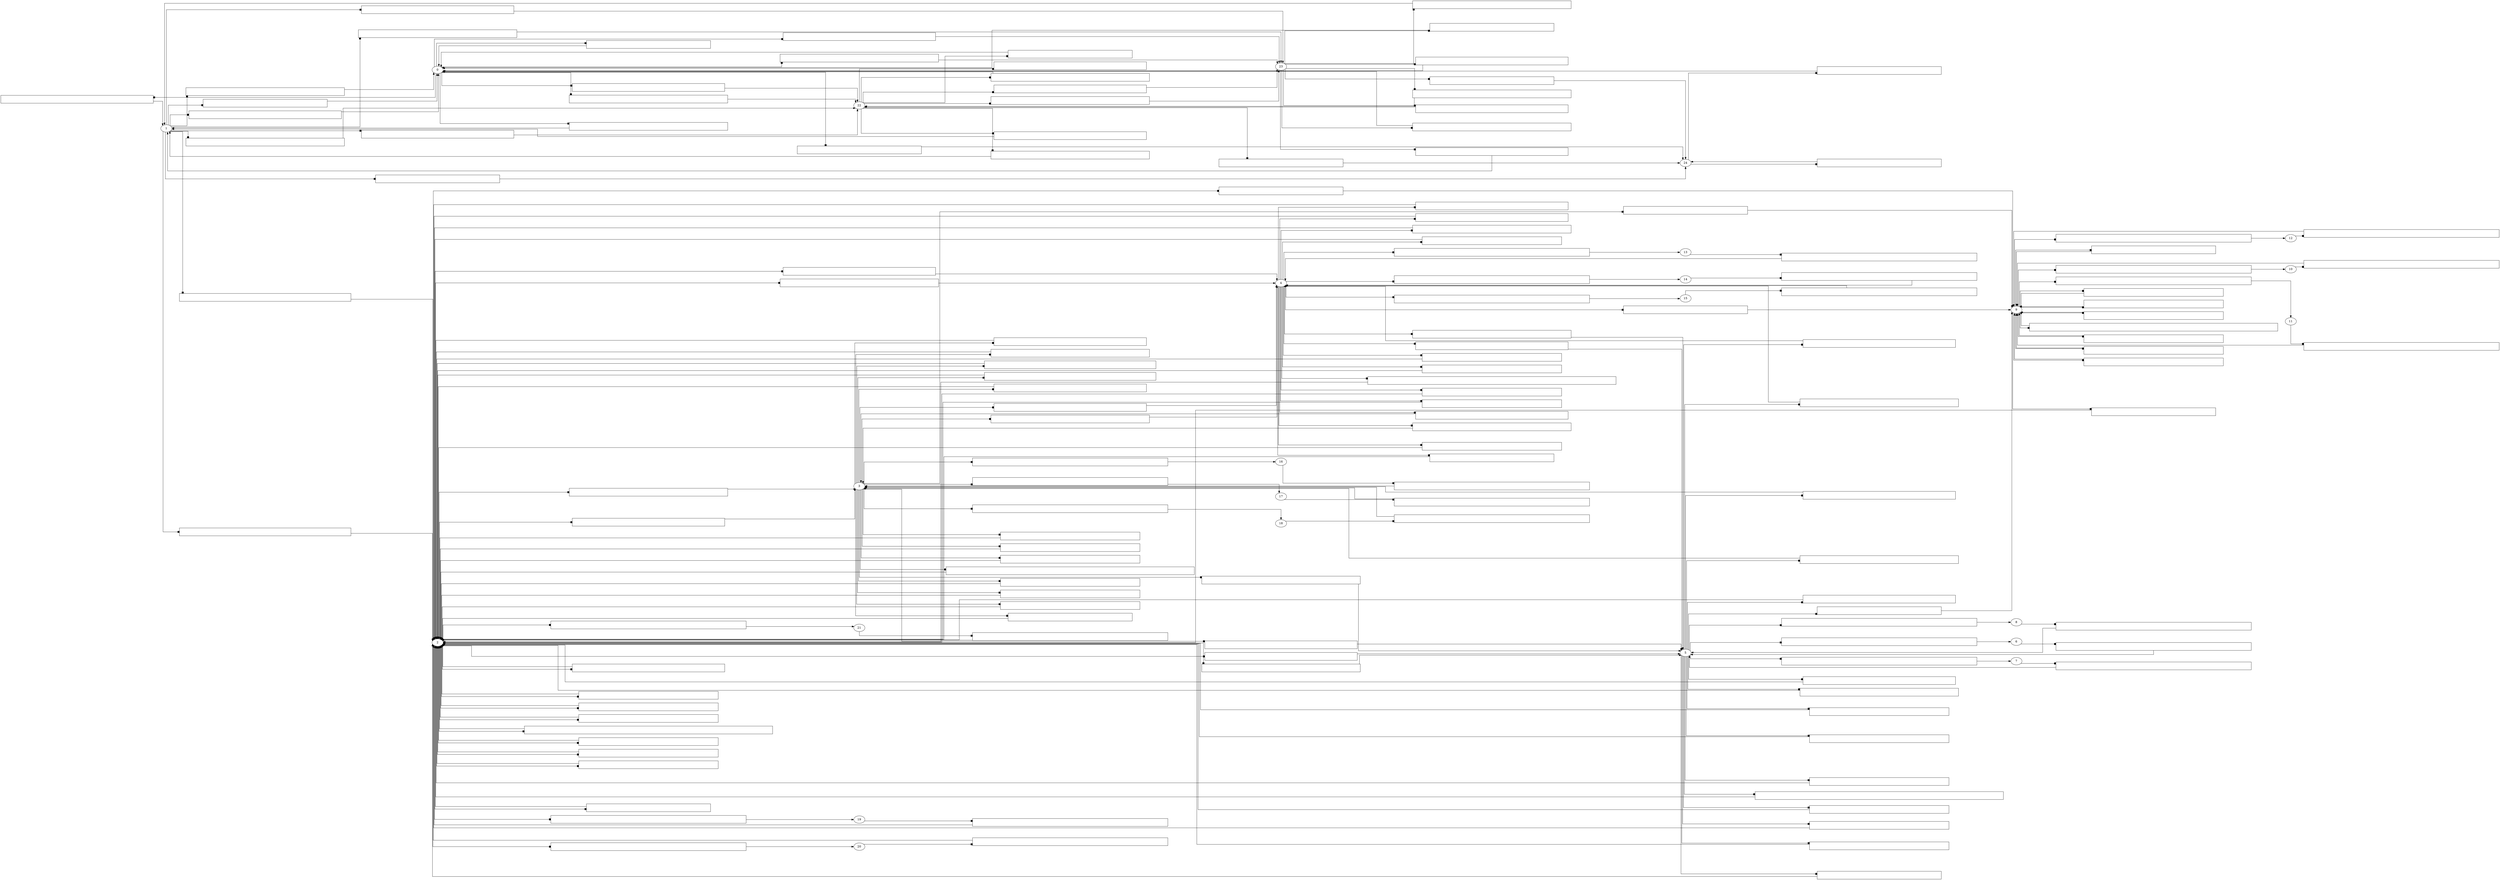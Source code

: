 digraph G {

	rankdir="LR";
	splines=ortho;

	E0 [label="'click' on '#root div._2qavttz8u […] d.selection.dropdown'\n(/html[1]/body[1]/div[1]/div[1]/div[1]/div[1]/div[1]/div[1]/div[1]/div[1]/div[1]/div[1]/div[1]/div[1]/div[1])", shape="box", style="filled", fillcolor="#FFFFFF", fontcolor="#FFFFFF"];
	0 -> E0 [arrowhead="box"];
	E0 -> 1;

	E1 [label="'click' on '#root div._2qavttz8u […] t.ui i.dropdown.icon'\n(/html[1]/body[1]/div[1]/div[1]/div[1]/div[1]/div[1]/div[1]/div[1]/div[1]/div[1]/div[1]/div[1]/div[1]/div[1]/i[1])", shape="box", style="filled", fillcolor="#FFFFFF", fontcolor="#FFFFFF"];
	0 -> E1 [arrowhead="box"];
	E1 -> 1;

	E2 [label="'click' on '#root div._2qavttz8u […] d.selection.dropdown'\n(/html[1]/body[1]/div[1]/div[1]/div[1]/div[1]/div[1]/div[1]/div[1]/div[1]/div[1]/div[2]/div[1]/div[1]/div[1])", shape="box", style="filled", fillcolor="#FFFFFF", fontcolor="#FFFFFF"];
	0 -> E2 [arrowhead="box"];
	E2 -> 22;

	E3 [label="'click' on '#root div._2qavttz8u […] t.ui i.dropdown.icon'\n(/html[1]/body[1]/div[1]/div[1]/div[1]/div[1]/div[1]/div[1]/div[1]/div[1]/div[1]/div[2]/div[1]/div[1]/div[1]/i[1])", shape="box", style="filled", fillcolor="#FFFFFF", fontcolor="#FFFFFF"];
	0 -> E3 [arrowhead="box"];
	E3 -> 22;

	E4 [label="'click' on '#root div._2qavttz8u […] d.selection.dropdown'\n(/html[1]/body[1]/div[1]/div[1]/div[1]/div[1]/div[1]/div[1]/div[1]/div[1]/div[1]/div[3]/div[1]/div[1]/div[1])", shape="box", style="filled", fillcolor="#FFFFFF", fontcolor="#FFFFFF"];
	0 -> E4 [arrowhead="box"];
	E4 -> 23;

	E5 [label="'click' on '#root div._2qavttz8u […] t.ui i.dropdown.icon'\n(/html[1]/body[1]/div[1]/div[1]/div[1]/div[1]/div[1]/div[1]/div[1]/div[1]/div[1]/div[3]/div[1]/div[1]/div[1]/i[1])", shape="box", style="filled", fillcolor="#FFFFFF", fontcolor="#FFFFFF"];
	0 -> E5 [arrowhead="box"];
	E5 -> 23;

	E6 [label="'click' on '#root div._2qavttz8u […] tted.toggle.checkbox'\n(/html[1]/body[1]/div[1]/div[1]/div[1]/div[1]/div[1]/div[3]/div[1]/div[1]/div[1]/div[1])", shape="box", style="filled", fillcolor="#FFFFFF", fontcolor="#FFFFFF"];
	0 -> E6 [arrowhead="box"];
	E6 -> 24;

	E7 [label="'click' on '#root div._2qavttz8u […] tted.toggle.checkbox'\n(/html[1]/body[1]/div[1]/div[1]/div[1]/div[1]/div[1]/div[3]/div[1]/div[3]/div[1]/div[1])", shape="box", style="filled", fillcolor="#FFFFFF", fontcolor="#FFFFFF"];
	0 -> E7 [arrowhead="box"];
	E7 -> 0;

	E8 [label="'click' on '#root div._2qavttz8u […] d.selection.dropdown'\n(/html[1]/body[1]/div[1]/div[1]/div[1]/div[1]/div[1]/div[1]/div[1]/div[1]/div[1]/div[1]/div[1]/div[1]/div[1])", shape="box", style="filled", fillcolor="#FFFFFF", fontcolor="#FFFFFF"];
	1 -> E8 [arrowhead="box"];
	E8 -> 0;

	E9 [label="'click' on '#root div._2qavttz8u […] e.ui i.dropdown.icon'\n(/html[1]/body[1]/div[1]/div[1]/div[1]/div[1]/div[1]/div[1]/div[1]/div[1]/div[1]/div[1]/div[1]/div[1]/div[1]/i[1])", shape="box", style="filled", fillcolor="#FFFFFF", fontcolor="#FFFFFF"];
	1 -> E9 [arrowhead="box"];
	E9 -> 0;

	E10 [label="'click' on '#cl3lujggq003i3460e98mg94z'\n(/html[1]/body[1]/div[1]/div[1]/div[1]/div[1]/div[1]/div[1]/div[1]/div[1]/div[1]/div[1]/div[1]/div[1]/div[1]/div[2]/div[2])", shape="box", style="filled", fillcolor="#FFFFFF", fontcolor="#FFFFFF"];
	1 -> E10 [arrowhead="box"];
	E10 -> 2;

	E11 [label="'click' on '#cl3lujghh007934603u6tiybj'\n(/html[1]/body[1]/div[1]/div[1]/div[1]/div[1]/div[1]/div[1]/div[1]/div[1]/div[1]/div[1]/div[1]/div[1]/div[1]/div[2]/div[3])", shape="box", style="filled", fillcolor="#FFFFFF", fontcolor="#FFFFFF"];
	1 -> E11 [arrowhead="box"];
	E11 -> 2;

	E12 [label="'click' on '#root div._2qavttz8u […] d.selection.dropdown'\n(/html[1]/body[1]/div[1]/div[1]/div[1]/div[1]/div[1]/div[1]/div[1]/div[1]/div[1]/div[2]/div[1]/div[1]/div[1])", shape="box", style="filled", fillcolor="#FFFFFF", fontcolor="#FFFFFF"];
	1 -> E12 [arrowhead="box"];
	E12 -> 22;

	E13 [label="'click' on '#root div._2qavttz8u […] t.ui i.dropdown.icon'\n(/html[1]/body[1]/div[1]/div[1]/div[1]/div[1]/div[1]/div[1]/div[1]/div[1]/div[1]/div[2]/div[1]/div[1]/div[1]/i[1])", shape="box", style="filled", fillcolor="#FFFFFF", fontcolor="#FFFFFF"];
	1 -> E13 [arrowhead="box"];
	E13 -> 22;

	E14 [label="'click' on '#root div._2qavttz8u […] d.selection.dropdown'\n(/html[1]/body[1]/div[1]/div[1]/div[1]/div[1]/div[1]/div[1]/div[1]/div[1]/div[1]/div[3]/div[1]/div[1]/div[1])", shape="box", style="filled", fillcolor="#FFFFFF", fontcolor="#FFFFFF"];
	1 -> E14 [arrowhead="box"];
	E14 -> 23;

	E15 [label="'click' on '#root div._2qavttz8u […] t.ui i.dropdown.icon'\n(/html[1]/body[1]/div[1]/div[1]/div[1]/div[1]/div[1]/div[1]/div[1]/div[1]/div[1]/div[3]/div[1]/div[1]/div[1]/i[1])", shape="box", style="filled", fillcolor="#FFFFFF", fontcolor="#FFFFFF"];
	1 -> E15 [arrowhead="box"];
	E15 -> 23;

	E16 [label="'click' on '#root div._2qavttz8u […] tted.toggle.checkbox'\n(/html[1]/body[1]/div[1]/div[1]/div[1]/div[1]/div[1]/div[3]/div[1]/div[1]/div[1]/div[1])", shape="box", style="filled", fillcolor="#FFFFFF", fontcolor="#FFFFFF"];
	1 -> E16 [arrowhead="box"];
	E16 -> 24;

	E17 [label="'click' on '#root div._2qavttz8u […] tted.toggle.checkbox'\n(/html[1]/body[1]/div[1]/div[1]/div[1]/div[1]/div[1]/div[3]/div[1]/div[3]/div[1]/div[1])", shape="box", style="filled", fillcolor="#FFFFFF", fontcolor="#FFFFFF"];
	1 -> E17 [arrowhead="box"];
	E17 -> 0;

	E18 [label="'click' on '#root div._2qavttz8u […] d.selection.dropdown'\n(/html[1]/body[1]/div[1]/div[1]/div[1]/div[1]/div[1]/div[1]/div[1]/div[1]/div[1]/div[1]/div[1]/div[1]/div[1])", shape="box", style="filled", fillcolor="#FFFFFF", fontcolor="#FFFFFF"];
	2 -> E18 [arrowhead="box"];
	E18 -> 3;

	E19 [label="'click' on '#root div._2qavttz8u […] t.ui i.dropdown.icon'\n(/html[1]/body[1]/div[1]/div[1]/div[1]/div[1]/div[1]/div[1]/div[1]/div[1]/div[1]/div[1]/div[1]/div[1]/div[1]/i[1])", shape="box", style="filled", fillcolor="#FFFFFF", fontcolor="#FFFFFF"];
	2 -> E19 [arrowhead="box"];
	E19 -> 3;

	E20 [label="'click' on '#root div._2qavttz8u […] left.attached.button'\n(/html[1]/body[1]/div[1]/div[1]/div[1]/div[1]/div[1]/div[1]/div[1]/div[1]/div[1]/div[1]/div[1]/div[2]/div[1])", shape="box", style="filled", fillcolor="#FFFFFF", fontcolor="#FFFFFF"];
	2 -> E20 [arrowhead="box"];
	E20 -> 2;

	E21 [label="'click' on '#root div._2qavttz8u […] d.selection.dropdown'\n(/html[1]/body[1]/div[1]/div[1]/div[1]/div[1]/div[1]/div[1]/div[1]/div[1]/div[1]/div[2]/div[1]/div[1]/div[1])", shape="box", style="filled", fillcolor="#FFFFFF", fontcolor="#FFFFFF"];
	2 -> E21 [arrowhead="box"];
	E21 -> 4;

	E22 [label="'click' on '#root div._2qavttz8u […] t.ui i.dropdown.icon'\n(/html[1]/body[1]/div[1]/div[1]/div[1]/div[1]/div[1]/div[1]/div[1]/div[1]/div[1]/div[2]/div[1]/div[1]/div[1]/i[1])", shape="box", style="filled", fillcolor="#FFFFFF", fontcolor="#FFFFFF"];
	2 -> E22 [arrowhead="box"];
	E22 -> 4;

	E23 [label="'click' on '#root div._2qavttz8u […] d.selection.dropdown'\n(/html[1]/body[1]/div[1]/div[1]/div[1]/div[1]/div[1]/div[1]/div[1]/div[1]/div[1]/div[3]/div[1]/div[1]/div[1])", shape="box", style="filled", fillcolor="#FFFFFF", fontcolor="#FFFFFF"];
	2 -> E23 [arrowhead="box"];
	E23 -> 5;

	E24 [label="'click' on '#root div._2qavttz8u […] t.ui i.dropdown.icon'\n(/html[1]/body[1]/div[1]/div[1]/div[1]/div[1]/div[1]/div[1]/div[1]/div[1]/div[1]/div[3]/div[1]/div[1]/div[1]/i[1])", shape="box", style="filled", fillcolor="#FFFFFF", fontcolor="#FFFFFF"];
	2 -> E24 [arrowhead="box"];
	E24 -> 5;

	E25 [label="'click' on '#root div._2qavttz8u […] avigator-module-Icon'\n(/html[1]/body[1]/div[1]/div[1]/div[1]/div[1]/div[1]/div[2]/div[1]/div[1]/div[1]/div[1]/div[1]/i[1])", shape="box", style="filled", fillcolor="#FFFFFF", fontcolor="#FFFFFF"];
	2 -> E25 [arrowhead="box"];
	E25 -> 2;

	E26 [label="'click' on '#root div._2qavttz8u […] avigator-module-Icon'\n(/html[1]/body[1]/div[1]/div[1]/div[1]/div[1]/div[1]/div[2]/div[1]/div[1]/div[1]/div[1]/div[2]/i[1])", shape="box", style="filled", fillcolor="#FFFFFF", fontcolor="#FFFFFF"];
	2 -> E26 [arrowhead="box"];
	E26 -> 2;

	E27 [label="'click' on '#root div._2qavttz8u […] avigator-module-Icon'\n(/html[1]/body[1]/div[1]/div[1]/div[1]/div[1]/div[1]/div[2]/div[1]/div[1]/div[1]/div[2]/div[1]/i[1])", shape="box", style="filled", fillcolor="#FFFFFF", fontcolor="#FFFFFF"];
	2 -> E27 [arrowhead="box"];
	E27 -> 2;

	E28 [label="'mousedown' on '#brush-panel svg g'\n(/html[1]/body[1]/div[1]/div[1]/div[1]/div[1]/div[1]/div[2]/div[1]/div[1]/div[1]/div[2]/div[2]/div[1]/*[name()='svg'][1]/*[name()='g'][2]/*[name()='svg'][1]/*[name()='g'][1])", shape="box", style="filled", fillcolor="#FFFFFF", fontcolor="#FFFFFF"];
	2 -> E28 [arrowhead="box"];
	E28 -> 2;

	E29 [label="'click' on '#root div._2qavttz8u […] avigator-module-Icon'\n(/html[1]/body[1]/div[1]/div[1]/div[1]/div[1]/div[1]/div[2]/div[1]/div[1]/div[1]/div[2]/div[3]/i[1])", shape="box", style="filled", fillcolor="#FFFFFF", fontcolor="#FFFFFF"];
	2 -> E29 [arrowhead="box"];
	E29 -> 2;

	E30 [label="'click' on '#root div._2qavttz8u […] avigator-module-Icon'\n(/html[1]/body[1]/div[1]/div[1]/div[1]/div[1]/div[1]/div[2]/div[1]/div[1]/div[1]/div[3]/div[1]/i[1])", shape="box", style="filled", fillcolor="#FFFFFF", fontcolor="#FFFFFF"];
	2 -> E30 [arrowhead="box"];
	E30 -> 2;

	E31 [label="'click' on '#root div._2qavttz8u […] avigator-module-Icon'\n(/html[1]/body[1]/div[1]/div[1]/div[1]/div[1]/div[1]/div[2]/div[1]/div[1]/div[1]/div[3]/div[2]/i[1])", shape="box", style="filled", fillcolor="#FFFFFF", fontcolor="#FFFFFF"];
	2 -> E31 [arrowhead="box"];
	E31 -> 2;

	E32 [label="'mouseenter' on '#hierarchy svg.funcs-svg g'\n(/html[1]/body[1]/div[1]/div[1]/div[1]/div[1]/div[1]/div[2]/div[1]/div[2]/div[1]/*[name()='svg'][1]/*[name()='svg'][1]/*[name()='g'][1])", shape="box", style="filled", fillcolor="#FFFFFF", fontcolor="#FFFFFF"];
	2 -> E32 [arrowhead="box"];
	E32 -> 19;

	E33 [label="'mouseenter' on '#hierarchy svg.categories-svg g'\n(/html[1]/body[1]/div[1]/div[1]/div[1]/div[1]/div[1]/div[2]/div[1]/div[2]/div[1]/*[name()='svg'][1]/*[name()='svg'][2]/*[name()='g'][1])", shape="box", style="filled", fillcolor="#FFFFFF", fontcolor="#FFFFFF"];
	2 -> E33 [arrowhead="box"];
	E33 -> 20;

	E34 [label="'mouseenter' on '#hierarchy svg.subcats-svg g'\n(/html[1]/body[1]/div[1]/div[1]/div[1]/div[1]/div[1]/div[2]/div[1]/div[2]/div[1]/*[name()='svg'][1]/*[name()='svg'][3]/*[name()='g'][1])", shape="box", style="filled", fillcolor="#FFFFFF", fontcolor="#FFFFFF"];
	2 -> E34 [arrowhead="box"];
	E34 -> 21;

	E35 [label="'click' on '#root div._2qavttz8u […] tted.toggle.checkbox'\n(/html[1]/body[1]/div[1]/div[1]/div[1]/div[1]/div[1]/div[3]/div[1]/div[1]/div[1]/div[1])", shape="box", style="filled", fillcolor="#FFFFFF", fontcolor="#FFFFFF"];
	2 -> E35 [arrowhead="box"];
	E35 -> 9;

	E36 [label="'click' on '#root div._2qavttz8u […] tted.toggle.checkbox'\n(/html[1]/body[1]/div[1]/div[1]/div[1]/div[1]/div[1]/div[3]/div[1]/div[3]/div[1]/div[1])", shape="box", style="filled", fillcolor="#FFFFFF", fontcolor="#FFFFFF"];
	2 -> E36 [arrowhead="box"];
	E36 -> 2;

	E37 [label="'click' on '#root div._2qavttz8u […] d.selection.dropdown'\n(/html[1]/body[1]/div[1]/div[1]/div[1]/div[1]/div[1]/div[1]/div[1]/div[1]/div[1]/div[1]/div[1]/div[1]/div[1])", shape="box", style="filled", fillcolor="#FFFFFF", fontcolor="#FFFFFF"];
	3 -> E37 [arrowhead="box"];
	E37 -> 2;

	E38 [label="'click' on '#root div._2qavttz8u […] e.ui i.dropdown.icon'\n(/html[1]/body[1]/div[1]/div[1]/div[1]/div[1]/div[1]/div[1]/div[1]/div[1]/div[1]/div[1]/div[1]/div[1]/div[1]/i[1])", shape="box", style="filled", fillcolor="#FFFFFF", fontcolor="#FFFFFF"];
	3 -> E38 [arrowhead="box"];
	E38 -> 2;

	E39 [label="'click' on '#cl3luk2y6003i3460ht8a89yy'\n(/html[1]/body[1]/div[1]/div[1]/div[1]/div[1]/div[1]/div[1]/div[1]/div[1]/div[1]/div[1]/div[1]/div[1]/div[1]/div[2]/div[2])", shape="box", style="filled", fillcolor="#FFFFFF", fontcolor="#FFFFFF"];
	3 -> E39 [arrowhead="box"];
	E39 -> 2;

	E40 [label="'click' on '#cl3luk2yx00793460q4wl4qqc'\n(/html[1]/body[1]/div[1]/div[1]/div[1]/div[1]/div[1]/div[1]/div[1]/div[1]/div[1]/div[1]/div[1]/div[1]/div[1]/div[2]/div[3])", shape="box", style="filled", fillcolor="#FFFFFF", fontcolor="#FFFFFF"];
	3 -> E40 [arrowhead="box"];
	E40 -> 2;

	E41 [label="'click' on '#root div._2qavttz8u […] left.attached.button'\n(/html[1]/body[1]/div[1]/div[1]/div[1]/div[1]/div[1]/div[1]/div[1]/div[1]/div[1]/div[1]/div[1]/div[2]/div[1])", shape="box", style="filled", fillcolor="#FFFFFF", fontcolor="#FFFFFF"];
	3 -> E41 [arrowhead="box"];
	E41 -> 2;

	E42 [label="'click' on '#root div._2qavttz8u […] d.selection.dropdown'\n(/html[1]/body[1]/div[1]/div[1]/div[1]/div[1]/div[1]/div[1]/div[1]/div[1]/div[1]/div[2]/div[1]/div[1]/div[1])", shape="box", style="filled", fillcolor="#FFFFFF", fontcolor="#FFFFFF"];
	3 -> E42 [arrowhead="box"];
	E42 -> 4;

	E43 [label="'click' on '#root div._2qavttz8u […] t.ui i.dropdown.icon'\n(/html[1]/body[1]/div[1]/div[1]/div[1]/div[1]/div[1]/div[1]/div[1]/div[1]/div[1]/div[2]/div[1]/div[1]/div[1]/i[1])", shape="box", style="filled", fillcolor="#FFFFFF", fontcolor="#FFFFFF"];
	3 -> E43 [arrowhead="box"];
	E43 -> 4;

	E44 [label="'click' on '#root div._2qavttz8u […] d.selection.dropdown'\n(/html[1]/body[1]/div[1]/div[1]/div[1]/div[1]/div[1]/div[1]/div[1]/div[1]/div[1]/div[3]/div[1]/div[1]/div[1])", shape="box", style="filled", fillcolor="#FFFFFF", fontcolor="#FFFFFF"];
	3 -> E44 [arrowhead="box"];
	E44 -> 5;

	E45 [label="'click' on '#root div._2qavttz8u […] t.ui i.dropdown.icon'\n(/html[1]/body[1]/div[1]/div[1]/div[1]/div[1]/div[1]/div[1]/div[1]/div[1]/div[1]/div[3]/div[1]/div[1]/div[1]/i[1])", shape="box", style="filled", fillcolor="#FFFFFF", fontcolor="#FFFFFF"];
	3 -> E45 [arrowhead="box"];
	E45 -> 5;

	E46 [label="'click' on '#root div._2qavttz8u […] avigator-module-Icon'\n(/html[1]/body[1]/div[1]/div[1]/div[1]/div[1]/div[1]/div[2]/div[1]/div[1]/div[1]/div[1]/div[1]/i[1])", shape="box", style="filled", fillcolor="#FFFFFF", fontcolor="#FFFFFF"];
	3 -> E46 [arrowhead="box"];
	E46 -> 2;

	E47 [label="'click' on '#root div._2qavttz8u […] avigator-module-Icon'\n(/html[1]/body[1]/div[1]/div[1]/div[1]/div[1]/div[1]/div[2]/div[1]/div[1]/div[1]/div[1]/div[2]/i[1])", shape="box", style="filled", fillcolor="#FFFFFF", fontcolor="#FFFFFF"];
	3 -> E47 [arrowhead="box"];
	E47 -> 2;

	E48 [label="'click' on '#root div._2qavttz8u […] avigator-module-Icon'\n(/html[1]/body[1]/div[1]/div[1]/div[1]/div[1]/div[1]/div[2]/div[1]/div[1]/div[1]/div[2]/div[1]/i[1])", shape="box", style="filled", fillcolor="#FFFFFF", fontcolor="#FFFFFF"];
	3 -> E48 [arrowhead="box"];
	E48 -> 2;

	E49 [label="'mousedown' on '#brush-panel svg g'\n(/html[1]/body[1]/div[1]/div[1]/div[1]/div[1]/div[1]/div[2]/div[1]/div[1]/div[1]/div[2]/div[2]/div[1]/*[name()='svg'][1]/*[name()='g'][2]/*[name()='svg'][1]/*[name()='g'][1])", shape="box", style="filled", fillcolor="#FFFFFF", fontcolor="#FFFFFF"];
	3 -> E49 [arrowhead="box"];
	E49 -> 2;

	E50 [label="'click' on '#root div._2qavttz8u […] avigator-module-Icon'\n(/html[1]/body[1]/div[1]/div[1]/div[1]/div[1]/div[1]/div[2]/div[1]/div[1]/div[1]/div[2]/div[3]/i[1])", shape="box", style="filled", fillcolor="#FFFFFF", fontcolor="#FFFFFF"];
	3 -> E50 [arrowhead="box"];
	E50 -> 2;

	E51 [label="'click' on '#root div._2qavttz8u […] avigator-module-Icon'\n(/html[1]/body[1]/div[1]/div[1]/div[1]/div[1]/div[1]/div[2]/div[1]/div[1]/div[1]/div[3]/div[1]/i[1])", shape="box", style="filled", fillcolor="#FFFFFF", fontcolor="#FFFFFF"];
	3 -> E51 [arrowhead="box"];
	E51 -> 2;

	E52 [label="'click' on '#root div._2qavttz8u […] avigator-module-Icon'\n(/html[1]/body[1]/div[1]/div[1]/div[1]/div[1]/div[1]/div[2]/div[1]/div[1]/div[1]/div[3]/div[2]/i[1])", shape="box", style="filled", fillcolor="#FFFFFF", fontcolor="#FFFFFF"];
	3 -> E52 [arrowhead="box"];
	E52 -> 2;

	E53 [label="'mouseenter' on '#hierarchy svg.funcs-svg g'\n(/html[1]/body[1]/div[1]/div[1]/div[1]/div[1]/div[1]/div[2]/div[1]/div[2]/div[1]/*[name()='svg'][1]/*[name()='svg'][1]/*[name()='g'][1])", shape="box", style="filled", fillcolor="#FFFFFF", fontcolor="#FFFFFF"];
	3 -> E53 [arrowhead="box"];
	E53 -> 16;

	E54 [label="'mouseenter' on '#hierarchy svg.categories-svg g'\n(/html[1]/body[1]/div[1]/div[1]/div[1]/div[1]/div[1]/div[2]/div[1]/div[2]/div[1]/*[name()='svg'][1]/*[name()='svg'][2]/*[name()='g'][1])", shape="box", style="filled", fillcolor="#FFFFFF", fontcolor="#FFFFFF"];
	3 -> E54 [arrowhead="box"];
	E54 -> 17;

	E55 [label="'mouseenter' on '#hierarchy svg.subcats-svg g'\n(/html[1]/body[1]/div[1]/div[1]/div[1]/div[1]/div[1]/div[2]/div[1]/div[2]/div[1]/*[name()='svg'][1]/*[name()='svg'][3]/*[name()='g'][1])", shape="box", style="filled", fillcolor="#FFFFFF", fontcolor="#FFFFFF"];
	3 -> E55 [arrowhead="box"];
	E55 -> 18;

	E56 [label="'click' on '#root div._2qavttz8u […] tted.toggle.checkbox'\n(/html[1]/body[1]/div[1]/div[1]/div[1]/div[1]/div[1]/div[3]/div[1]/div[1]/div[1]/div[1])", shape="box", style="filled", fillcolor="#FFFFFF", fontcolor="#FFFFFF"];
	3 -> E56 [arrowhead="box"];
	E56 -> 9;

	E57 [label="'click' on '#root div._2qavttz8u […] tted.toggle.checkbox'\n(/html[1]/body[1]/div[1]/div[1]/div[1]/div[1]/div[1]/div[3]/div[1]/div[3]/div[1]/div[1])", shape="box", style="filled", fillcolor="#FFFFFF", fontcolor="#FFFFFF"];
	3 -> E57 [arrowhead="box"];
	E57 -> 2;

	E58 [label="'click' on '#root div._2qavttz8u […] d.selection.dropdown'\n(/html[1]/body[1]/div[1]/div[1]/div[1]/div[1]/div[1]/div[1]/div[1]/div[1]/div[1]/div[1]/div[1]/div[1]/div[1])", shape="box", style="filled", fillcolor="#FFFFFF", fontcolor="#FFFFFF"];
	4 -> E58 [arrowhead="box"];
	E58 -> 3;

	E59 [label="'click' on '#root div._2qavttz8u […] t.ui i.dropdown.icon'\n(/html[1]/body[1]/div[1]/div[1]/div[1]/div[1]/div[1]/div[1]/div[1]/div[1]/div[1]/div[1]/div[1]/div[1]/div[1]/i[1])", shape="box", style="filled", fillcolor="#FFFFFF", fontcolor="#FFFFFF"];
	4 -> E59 [arrowhead="box"];
	E59 -> 3;

	E60 [label="'click' on '#root div._2qavttz8u […] left.attached.button'\n(/html[1]/body[1]/div[1]/div[1]/div[1]/div[1]/div[1]/div[1]/div[1]/div[1]/div[1]/div[1]/div[1]/div[2]/div[1])", shape="box", style="filled", fillcolor="#FFFFFF", fontcolor="#FFFFFF"];
	4 -> E60 [arrowhead="box"];
	E60 -> 2;

	E61 [label="'click' on '#root div._2qavttz8u […] d.selection.dropdown'\n(/html[1]/body[1]/div[1]/div[1]/div[1]/div[1]/div[1]/div[1]/div[1]/div[1]/div[1]/div[2]/div[1]/div[1]/div[1])", shape="box", style="filled", fillcolor="#FFFFFF", fontcolor="#FFFFFF"];
	4 -> E61 [arrowhead="box"];
	E61 -> 2;

	E62 [label="'click' on '#root div._2qavttz8u […] e.ui i.dropdown.icon'\n(/html[1]/body[1]/div[1]/div[1]/div[1]/div[1]/div[1]/div[1]/div[1]/div[1]/div[1]/div[2]/div[1]/div[1]/div[1]/i[1])", shape="box", style="filled", fillcolor="#FFFFFF", fontcolor="#FFFFFF"];
	4 -> E62 [arrowhead="box"];
	E62 -> 2;

	E63 [label="'click' on '#root div._2qavttz8u […] d.selection.dropdown'\n(/html[1]/body[1]/div[1]/div[1]/div[1]/div[1]/div[1]/div[1]/div[1]/div[1]/div[1]/div[3]/div[1]/div[1]/div[1])", shape="box", style="filled", fillcolor="#FFFFFF", fontcolor="#FFFFFF"];
	4 -> E63 [arrowhead="box"];
	E63 -> 5;

	E64 [label="'click' on '#root div._2qavttz8u […] t.ui i.dropdown.icon'\n(/html[1]/body[1]/div[1]/div[1]/div[1]/div[1]/div[1]/div[1]/div[1]/div[1]/div[1]/div[3]/div[1]/div[1]/div[1]/i[1])", shape="box", style="filled", fillcolor="#FFFFFF", fontcolor="#FFFFFF"];
	4 -> E64 [arrowhead="box"];
	E64 -> 5;

	E65 [label="'click' on '#root div._2qavttz8u […] avigator-module-Icon'\n(/html[1]/body[1]/div[1]/div[1]/div[1]/div[1]/div[1]/div[2]/div[1]/div[1]/div[1]/div[1]/div[1]/i[1])", shape="box", style="filled", fillcolor="#FFFFFF", fontcolor="#FFFFFF"];
	4 -> E65 [arrowhead="box"];
	E65 -> 2;

	E66 [label="'click' on '#root div._2qavttz8u […] avigator-module-Icon'\n(/html[1]/body[1]/div[1]/div[1]/div[1]/div[1]/div[1]/div[2]/div[1]/div[1]/div[1]/div[1]/div[2]/i[1])", shape="box", style="filled", fillcolor="#FFFFFF", fontcolor="#FFFFFF"];
	4 -> E66 [arrowhead="box"];
	E66 -> 2;

	E67 [label="'click' on '#root div._2qavttz8u […] avigator-module-Icon'\n(/html[1]/body[1]/div[1]/div[1]/div[1]/div[1]/div[1]/div[2]/div[1]/div[1]/div[1]/div[2]/div[1]/i[1])", shape="box", style="filled", fillcolor="#FFFFFF", fontcolor="#FFFFFF"];
	4 -> E67 [arrowhead="box"];
	E67 -> 2;

	E68 [label="'mousedown' on '#brush-panel svg g'\n(/html[1]/body[1]/div[1]/div[1]/div[1]/div[1]/div[1]/div[2]/div[1]/div[1]/div[1]/div[2]/div[2]/div[1]/*[name()='svg'][1]/*[name()='g'][2]/*[name()='svg'][1]/*[name()='g'][1])", shape="box", style="filled", fillcolor="#FFFFFF", fontcolor="#FFFFFF"];
	4 -> E68 [arrowhead="box"];
	E68 -> 2;

	E69 [label="'click' on '#root div._2qavttz8u […] avigator-module-Icon'\n(/html[1]/body[1]/div[1]/div[1]/div[1]/div[1]/div[1]/div[2]/div[1]/div[1]/div[1]/div[2]/div[3]/i[1])", shape="box", style="filled", fillcolor="#FFFFFF", fontcolor="#FFFFFF"];
	4 -> E69 [arrowhead="box"];
	E69 -> 2;

	E70 [label="'click' on '#root div._2qavttz8u […] avigator-module-Icon'\n(/html[1]/body[1]/div[1]/div[1]/div[1]/div[1]/div[1]/div[2]/div[1]/div[1]/div[1]/div[3]/div[1]/i[1])", shape="box", style="filled", fillcolor="#FFFFFF", fontcolor="#FFFFFF"];
	4 -> E70 [arrowhead="box"];
	E70 -> 2;

	E71 [label="'click' on '#root div._2qavttz8u […] avigator-module-Icon'\n(/html[1]/body[1]/div[1]/div[1]/div[1]/div[1]/div[1]/div[2]/div[1]/div[1]/div[1]/div[3]/div[2]/i[1])", shape="box", style="filled", fillcolor="#FFFFFF", fontcolor="#FFFFFF"];
	4 -> E71 [arrowhead="box"];
	E71 -> 2;

	E72 [label="'mouseenter' on '#hierarchy svg.funcs-svg g'\n(/html[1]/body[1]/div[1]/div[1]/div[1]/div[1]/div[1]/div[2]/div[1]/div[2]/div[1]/*[name()='svg'][1]/*[name()='svg'][1]/*[name()='g'][1])", shape="box", style="filled", fillcolor="#FFFFFF", fontcolor="#FFFFFF"];
	4 -> E72 [arrowhead="box"];
	E72 -> 13;

	E73 [label="'mouseenter' on '#hierarchy svg.categories-svg g'\n(/html[1]/body[1]/div[1]/div[1]/div[1]/div[1]/div[1]/div[2]/div[1]/div[2]/div[1]/*[name()='svg'][1]/*[name()='svg'][2]/*[name()='g'][1])", shape="box", style="filled", fillcolor="#FFFFFF", fontcolor="#FFFFFF"];
	4 -> E73 [arrowhead="box"];
	E73 -> 14;

	E74 [label="'mouseenter' on '#hierarchy svg.subcats-svg g'\n(/html[1]/body[1]/div[1]/div[1]/div[1]/div[1]/div[1]/div[2]/div[1]/div[2]/div[1]/*[name()='svg'][1]/*[name()='svg'][3]/*[name()='g'][1])", shape="box", style="filled", fillcolor="#FFFFFF", fontcolor="#FFFFFF"];
	4 -> E74 [arrowhead="box"];
	E74 -> 15;

	E75 [label="'click' on '#root div._2qavttz8u […] tted.toggle.checkbox'\n(/html[1]/body[1]/div[1]/div[1]/div[1]/div[1]/div[1]/div[3]/div[1]/div[1]/div[1]/div[1])", shape="box", style="filled", fillcolor="#FFFFFF", fontcolor="#FFFFFF"];
	4 -> E75 [arrowhead="box"];
	E75 -> 9;

	E76 [label="'click' on '#root div._2qavttz8u […] tted.toggle.checkbox'\n(/html[1]/body[1]/div[1]/div[1]/div[1]/div[1]/div[1]/div[3]/div[1]/div[3]/div[1]/div[1])", shape="box", style="filled", fillcolor="#FFFFFF", fontcolor="#FFFFFF"];
	4 -> E76 [arrowhead="box"];
	E76 -> 2;

	E77 [label="'click' on '#root div._2qavttz8u […] d.selection.dropdown'\n(/html[1]/body[1]/div[1]/div[1]/div[1]/div[1]/div[1]/div[1]/div[1]/div[1]/div[1]/div[1]/div[1]/div[1]/div[1])", shape="box", style="filled", fillcolor="#FFFFFF", fontcolor="#FFFFFF"];
	5 -> E77 [arrowhead="box"];
	E77 -> 3;

	E78 [label="'click' on '#root div._2qavttz8u […] t.ui i.dropdown.icon'\n(/html[1]/body[1]/div[1]/div[1]/div[1]/div[1]/div[1]/div[1]/div[1]/div[1]/div[1]/div[1]/div[1]/div[1]/div[1]/i[1])", shape="box", style="filled", fillcolor="#FFFFFF", fontcolor="#FFFFFF"];
	5 -> E78 [arrowhead="box"];
	E78 -> 3;

	E79 [label="'click' on '#root div._2qavttz8u […] left.attached.button'\n(/html[1]/body[1]/div[1]/div[1]/div[1]/div[1]/div[1]/div[1]/div[1]/div[1]/div[1]/div[1]/div[1]/div[2]/div[1])", shape="box", style="filled", fillcolor="#FFFFFF", fontcolor="#FFFFFF"];
	5 -> E79 [arrowhead="box"];
	E79 -> 2;

	E80 [label="'click' on '#root div._2qavttz8u […] d.selection.dropdown'\n(/html[1]/body[1]/div[1]/div[1]/div[1]/div[1]/div[1]/div[1]/div[1]/div[1]/div[1]/div[2]/div[1]/div[1]/div[1])", shape="box", style="filled", fillcolor="#FFFFFF", fontcolor="#FFFFFF"];
	5 -> E80 [arrowhead="box"];
	E80 -> 4;

	E81 [label="'click' on '#root div._2qavttz8u […] t.ui i.dropdown.icon'\n(/html[1]/body[1]/div[1]/div[1]/div[1]/div[1]/div[1]/div[1]/div[1]/div[1]/div[1]/div[2]/div[1]/div[1]/div[1]/i[1])", shape="box", style="filled", fillcolor="#FFFFFF", fontcolor="#FFFFFF"];
	5 -> E81 [arrowhead="box"];
	E81 -> 4;

	E82 [label="'click' on '#root div._2qavttz8u […] d.selection.dropdown'\n(/html[1]/body[1]/div[1]/div[1]/div[1]/div[1]/div[1]/div[1]/div[1]/div[1]/div[1]/div[3]/div[1]/div[1]/div[1])", shape="box", style="filled", fillcolor="#FFFFFF", fontcolor="#FFFFFF"];
	5 -> E82 [arrowhead="box"];
	E82 -> 2;

	E83 [label="'click' on '#root div._2qavttz8u […] e.ui i.dropdown.icon'\n(/html[1]/body[1]/div[1]/div[1]/div[1]/div[1]/div[1]/div[1]/div[1]/div[1]/div[1]/div[3]/div[1]/div[1]/div[1]/i[1])", shape="box", style="filled", fillcolor="#FFFFFF", fontcolor="#FFFFFF"];
	5 -> E83 [arrowhead="box"];
	E83 -> 2;

	E84 [label="'click' on '#root div._2qavttz8u […] avigator-module-Icon'\n(/html[1]/body[1]/div[1]/div[1]/div[1]/div[1]/div[1]/div[2]/div[1]/div[1]/div[1]/div[1]/div[1]/i[1])", shape="box", style="filled", fillcolor="#FFFFFF", fontcolor="#FFFFFF"];
	5 -> E84 [arrowhead="box"];
	E84 -> 2;

	E85 [label="'click' on '#root div._2qavttz8u […] avigator-module-Icon'\n(/html[1]/body[1]/div[1]/div[1]/div[1]/div[1]/div[1]/div[2]/div[1]/div[1]/div[1]/div[1]/div[2]/i[1])", shape="box", style="filled", fillcolor="#FFFFFF", fontcolor="#FFFFFF"];
	5 -> E85 [arrowhead="box"];
	E85 -> 2;

	E86 [label="'click' on '#root div._2qavttz8u […] avigator-module-Icon'\n(/html[1]/body[1]/div[1]/div[1]/div[1]/div[1]/div[1]/div[2]/div[1]/div[1]/div[1]/div[2]/div[1]/i[1])", shape="box", style="filled", fillcolor="#FFFFFF", fontcolor="#FFFFFF"];
	5 -> E86 [arrowhead="box"];
	E86 -> 2;

	E87 [label="'mousedown' on '#brush-panel svg g'\n(/html[1]/body[1]/div[1]/div[1]/div[1]/div[1]/div[1]/div[2]/div[1]/div[1]/div[1]/div[2]/div[2]/div[1]/*[name()='svg'][1]/*[name()='g'][2]/*[name()='svg'][1]/*[name()='g'][1])", shape="box", style="filled", fillcolor="#FFFFFF", fontcolor="#FFFFFF"];
	5 -> E87 [arrowhead="box"];
	E87 -> 2;

	E88 [label="'click' on '#root div._2qavttz8u […] avigator-module-Icon'\n(/html[1]/body[1]/div[1]/div[1]/div[1]/div[1]/div[1]/div[2]/div[1]/div[1]/div[1]/div[2]/div[3]/i[1])", shape="box", style="filled", fillcolor="#FFFFFF", fontcolor="#FFFFFF"];
	5 -> E88 [arrowhead="box"];
	E88 -> 2;

	E89 [label="'click' on '#root div._2qavttz8u […] avigator-module-Icon'\n(/html[1]/body[1]/div[1]/div[1]/div[1]/div[1]/div[1]/div[2]/div[1]/div[1]/div[1]/div[3]/div[1]/i[1])", shape="box", style="filled", fillcolor="#FFFFFF", fontcolor="#FFFFFF"];
	5 -> E89 [arrowhead="box"];
	E89 -> 2;

	E90 [label="'click' on '#root div._2qavttz8u […] avigator-module-Icon'\n(/html[1]/body[1]/div[1]/div[1]/div[1]/div[1]/div[1]/div[2]/div[1]/div[1]/div[1]/div[3]/div[2]/i[1])", shape="box", style="filled", fillcolor="#FFFFFF", fontcolor="#FFFFFF"];
	5 -> E90 [arrowhead="box"];
	E90 -> 2;

	E91 [label="'mouseenter' on '#hierarchy svg.funcs-svg g'\n(/html[1]/body[1]/div[1]/div[1]/div[1]/div[1]/div[1]/div[2]/div[1]/div[2]/div[1]/*[name()='svg'][1]/*[name()='svg'][1]/*[name()='g'][1])", shape="box", style="filled", fillcolor="#FFFFFF", fontcolor="#FFFFFF"];
	5 -> E91 [arrowhead="box"];
	E91 -> 6;

	E92 [label="'mouseenter' on '#hierarchy svg.categories-svg g'\n(/html[1]/body[1]/div[1]/div[1]/div[1]/div[1]/div[1]/div[2]/div[1]/div[2]/div[1]/*[name()='svg'][1]/*[name()='svg'][2]/*[name()='g'][1])", shape="box", style="filled", fillcolor="#FFFFFF", fontcolor="#FFFFFF"];
	5 -> E92 [arrowhead="box"];
	E92 -> 7;

	E93 [label="'mouseenter' on '#hierarchy svg.subcats-svg g'\n(/html[1]/body[1]/div[1]/div[1]/div[1]/div[1]/div[1]/div[2]/div[1]/div[2]/div[1]/*[name()='svg'][1]/*[name()='svg'][3]/*[name()='g'][1])", shape="box", style="filled", fillcolor="#FFFFFF", fontcolor="#FFFFFF"];
	5 -> E93 [arrowhead="box"];
	E93 -> 8;

	E94 [label="'click' on '#root div._2qavttz8u […] tted.toggle.checkbox'\n(/html[1]/body[1]/div[1]/div[1]/div[1]/div[1]/div[1]/div[3]/div[1]/div[1]/div[1]/div[1])", shape="box", style="filled", fillcolor="#FFFFFF", fontcolor="#FFFFFF"];
	5 -> E94 [arrowhead="box"];
	E94 -> 9;

	E95 [label="'click' on '#root div._2qavttz8u […] tted.toggle.checkbox'\n(/html[1]/body[1]/div[1]/div[1]/div[1]/div[1]/div[1]/div[3]/div[1]/div[3]/div[1]/div[1])", shape="box", style="filled", fillcolor="#FFFFFF", fontcolor="#FFFFFF"];
	5 -> E95 [arrowhead="box"];
	E95 -> 2;

	E96 [label="'mouseleave' on '#hierarchy svg.funcs-svg g'\n(/html[1]/body[1]/div[1]/div[1]/div[1]/div[1]/div[1]/div[2]/div[1]/div[2]/div[1]/*[name()='svg'][1]/*[name()='svg'][1]/*[name()='g'][1])", shape="box", style="filled", fillcolor="#FFFFFF", fontcolor="#FFFFFF"];
	6 -> E96 [arrowhead="box"];
	E96 -> 5;

	E97 [label="'mouseleave' on '#hierarchy svg.categories-svg g'\n(/html[1]/body[1]/div[1]/div[1]/div[1]/div[1]/div[1]/div[2]/div[1]/div[2]/div[1]/*[name()='svg'][1]/*[name()='svg'][2]/*[name()='g'][1])", shape="box", style="filled", fillcolor="#FFFFFF", fontcolor="#FFFFFF"];
	7 -> E97 [arrowhead="box"];
	E97 -> 5;

	E98 [label="'mouseleave' on '#hierarchy svg.subcats-svg g'\n(/html[1]/body[1]/div[1]/div[1]/div[1]/div[1]/div[1]/div[2]/div[1]/div[2]/div[1]/*[name()='svg'][1]/*[name()='svg'][3]/*[name()='g'][1])", shape="box", style="filled", fillcolor="#FFFFFF", fontcolor="#FFFFFF"];
	8 -> E98 [arrowhead="box"];
	E98 -> 5;

	E99 [label="'click' on '#root div._2qavttz8u […] avigator-module-Icon'\n(/html[1]/body[1]/div[1]/div[1]/div[1]/div[1]/div[1]/div[2]/div[1]/div[1]/div[1]/div[1]/div[1]/i[1])", shape="box", style="filled", fillcolor="#FFFFFF", fontcolor="#FFFFFF"];
	9 -> E99 [arrowhead="box"];
	E99 -> 9;

	E100 [label="'click' on '#root div._2qavttz8u […] avigator-module-Icon'\n(/html[1]/body[1]/div[1]/div[1]/div[1]/div[1]/div[1]/div[2]/div[1]/div[1]/div[1]/div[1]/div[2]/i[1])", shape="box", style="filled", fillcolor="#FFFFFF", fontcolor="#FFFFFF"];
	9 -> E100 [arrowhead="box"];
	E100 -> 9;

	E101 [label="'click' on '#root div._2qavttz8u […] avigator-module-Icon'\n(/html[1]/body[1]/div[1]/div[1]/div[1]/div[1]/div[1]/div[2]/div[1]/div[1]/div[1]/div[2]/div[1]/i[1])", shape="box", style="filled", fillcolor="#FFFFFF", fontcolor="#FFFFFF"];
	9 -> E101 [arrowhead="box"];
	E101 -> 9;

	E102 [label="'mousedown' on '#brush-panel svg g'\n(/html[1]/body[1]/div[1]/div[1]/div[1]/div[1]/div[1]/div[2]/div[1]/div[1]/div[1]/div[2]/div[2]/div[1]/*[name()='svg'][1]/*[name()='g'][2]/*[name()='svg'][1]/*[name()='g'][1])", shape="box", style="filled", fillcolor="#FFFFFF", fontcolor="#FFFFFF"];
	9 -> E102 [arrowhead="box"];
	E102 -> 9;

	E103 [label="'click' on '#root div._2qavttz8u […] avigator-module-Icon'\n(/html[1]/body[1]/div[1]/div[1]/div[1]/div[1]/div[1]/div[2]/div[1]/div[1]/div[1]/div[2]/div[3]/i[1])", shape="box", style="filled", fillcolor="#FFFFFF", fontcolor="#FFFFFF"];
	9 -> E103 [arrowhead="box"];
	E103 -> 9;

	E104 [label="'click' on '#root div._2qavttz8u […] avigator-module-Icon'\n(/html[1]/body[1]/div[1]/div[1]/div[1]/div[1]/div[1]/div[2]/div[1]/div[1]/div[1]/div[3]/div[1]/i[1])", shape="box", style="filled", fillcolor="#FFFFFF", fontcolor="#FFFFFF"];
	9 -> E104 [arrowhead="box"];
	E104 -> 9;

	E105 [label="'click' on '#root div._2qavttz8u […] avigator-module-Icon'\n(/html[1]/body[1]/div[1]/div[1]/div[1]/div[1]/div[1]/div[2]/div[1]/div[1]/div[1]/div[3]/div[2]/i[1])", shape="box", style="filled", fillcolor="#FFFFFF", fontcolor="#FFFFFF"];
	9 -> E105 [arrowhead="box"];
	E105 -> 9;

	E106 [label="'mouseenter' on '#hierarchy svg.funcs-svg g'\n(/html[1]/body[1]/div[1]/div[1]/div[1]/div[1]/div[1]/div[2]/div[1]/div[2]/div[1]/*[name()='svg'][1]/*[name()='svg'][1]/*[name()='g'][1])", shape="box", style="filled", fillcolor="#FFFFFF", fontcolor="#FFFFFF"];
	9 -> E106 [arrowhead="box"];
	E106 -> 10;

	E107 [label="'mouseenter' on '#hierarchy svg.categories-svg g'\n(/html[1]/body[1]/div[1]/div[1]/div[1]/div[1]/div[1]/div[2]/div[1]/div[2]/div[1]/*[name()='svg'][1]/*[name()='svg'][2]/*[name()='g'][1])", shape="box", style="filled", fillcolor="#FFFFFF", fontcolor="#FFFFFF"];
	9 -> E107 [arrowhead="box"];
	E107 -> 11;

	E108 [label="'mouseenter' on '#hierarchy svg.subcats-svg g'\n(/html[1]/body[1]/div[1]/div[1]/div[1]/div[1]/div[1]/div[2]/div[1]/div[2]/div[1]/*[name()='svg'][1]/*[name()='svg'][3]/*[name()='g'][1])", shape="box", style="filled", fillcolor="#FFFFFF", fontcolor="#FFFFFF"];
	9 -> E108 [arrowhead="box"];
	E108 -> 12;

	E109 [label="'click' on '#root div._2qavttz8u […] tted.toggle.checkbox'\n(/html[1]/body[1]/div[1]/div[1]/div[1]/div[1]/div[1]/div[3]/div[1]/div[1]/div[1]/div[1])", shape="box", style="filled", fillcolor="#FFFFFF", fontcolor="#FFFFFF"];
	9 -> E109 [arrowhead="box"];
	E109 -> 2;

	E110 [label="'click' on '#root div._2qavttz8u […] tted.toggle.checkbox'\n(/html[1]/body[1]/div[1]/div[1]/div[1]/div[1]/div[1]/div[3]/div[1]/div[3]/div[1]/div[1])", shape="box", style="filled", fillcolor="#FFFFFF", fontcolor="#FFFFFF"];
	9 -> E110 [arrowhead="box"];
	E110 -> 9;

	E111 [label="'mouseleave' on '#hierarchy svg.funcs-svg g'\n(/html[1]/body[1]/div[1]/div[1]/div[1]/div[1]/div[1]/div[2]/div[1]/div[2]/div[1]/*[name()='svg'][1]/*[name()='svg'][1]/*[name()='g'][1])", shape="box", style="filled", fillcolor="#FFFFFF", fontcolor="#FFFFFF"];
	10 -> E111 [arrowhead="box"];
	E111 -> 9;

	E112 [label="'mouseleave' on '#hierarchy svg.categories-svg g'\n(/html[1]/body[1]/div[1]/div[1]/div[1]/div[1]/div[1]/div[2]/div[1]/div[2]/div[1]/*[name()='svg'][1]/*[name()='svg'][2]/*[name()='g'][1])", shape="box", style="filled", fillcolor="#FFFFFF", fontcolor="#FFFFFF"];
	11 -> E112 [arrowhead="box"];
	E112 -> 9;

	E113 [label="'mouseleave' on '#hierarchy svg.subcats-svg g'\n(/html[1]/body[1]/div[1]/div[1]/div[1]/div[1]/div[1]/div[2]/div[1]/div[2]/div[1]/*[name()='svg'][1]/*[name()='svg'][3]/*[name()='g'][1])", shape="box", style="filled", fillcolor="#FFFFFF", fontcolor="#FFFFFF"];
	12 -> E113 [arrowhead="box"];
	E113 -> 9;

	E114 [label="'mouseleave' on '#hierarchy svg.funcs-svg g'\n(/html[1]/body[1]/div[1]/div[1]/div[1]/div[1]/div[1]/div[2]/div[1]/div[2]/div[1]/*[name()='svg'][1]/*[name()='svg'][1]/*[name()='g'][1])", shape="box", style="filled", fillcolor="#FFFFFF", fontcolor="#FFFFFF"];
	13 -> E114 [arrowhead="box"];
	E114 -> 4;

	E115 [label="'mouseleave' on '#hierarchy svg.categories-svg g'\n(/html[1]/body[1]/div[1]/div[1]/div[1]/div[1]/div[1]/div[2]/div[1]/div[2]/div[1]/*[name()='svg'][1]/*[name()='svg'][2]/*[name()='g'][1])", shape="box", style="filled", fillcolor="#FFFFFF", fontcolor="#FFFFFF"];
	14 -> E115 [arrowhead="box"];
	E115 -> 4;

	E116 [label="'mouseleave' on '#hierarchy svg.subcats-svg g'\n(/html[1]/body[1]/div[1]/div[1]/div[1]/div[1]/div[1]/div[2]/div[1]/div[2]/div[1]/*[name()='svg'][1]/*[name()='svg'][3]/*[name()='g'][1])", shape="box", style="filled", fillcolor="#FFFFFF", fontcolor="#FFFFFF"];
	15 -> E116 [arrowhead="box"];
	E116 -> 4;

	E117 [label="'mouseleave' on '#hierarchy svg.funcs-svg g'\n(/html[1]/body[1]/div[1]/div[1]/div[1]/div[1]/div[1]/div[2]/div[1]/div[2]/div[1]/*[name()='svg'][1]/*[name()='svg'][1]/*[name()='g'][1])", shape="box", style="filled", fillcolor="#FFFFFF", fontcolor="#FFFFFF"];
	16 -> E117 [arrowhead="box"];
	E117 -> 3;

	E118 [label="'mouseleave' on '#hierarchy svg.categories-svg g'\n(/html[1]/body[1]/div[1]/div[1]/div[1]/div[1]/div[1]/div[2]/div[1]/div[2]/div[1]/*[name()='svg'][1]/*[name()='svg'][2]/*[name()='g'][1])", shape="box", style="filled", fillcolor="#FFFFFF", fontcolor="#FFFFFF"];
	17 -> E118 [arrowhead="box"];
	E118 -> 3;

	E119 [label="'mouseleave' on '#hierarchy svg.subcats-svg g'\n(/html[1]/body[1]/div[1]/div[1]/div[1]/div[1]/div[1]/div[2]/div[1]/div[2]/div[1]/*[name()='svg'][1]/*[name()='svg'][3]/*[name()='g'][1])", shape="box", style="filled", fillcolor="#FFFFFF", fontcolor="#FFFFFF"];
	18 -> E119 [arrowhead="box"];
	E119 -> 3;

	E120 [label="'mouseleave' on '#hierarchy svg.funcs-svg g'\n(/html[1]/body[1]/div[1]/div[1]/div[1]/div[1]/div[1]/div[2]/div[1]/div[2]/div[1]/*[name()='svg'][1]/*[name()='svg'][1]/*[name()='g'][1])", shape="box", style="filled", fillcolor="#FFFFFF", fontcolor="#FFFFFF"];
	19 -> E120 [arrowhead="box"];
	E120 -> 2;

	E121 [label="'mouseleave' on '#hierarchy svg.categories-svg g'\n(/html[1]/body[1]/div[1]/div[1]/div[1]/div[1]/div[1]/div[2]/div[1]/div[2]/div[1]/*[name()='svg'][1]/*[name()='svg'][2]/*[name()='g'][1])", shape="box", style="filled", fillcolor="#FFFFFF", fontcolor="#FFFFFF"];
	20 -> E121 [arrowhead="box"];
	E121 -> 2;

	E122 [label="'mouseleave' on '#hierarchy svg.subcats-svg g'\n(/html[1]/body[1]/div[1]/div[1]/div[1]/div[1]/div[1]/div[2]/div[1]/div[2]/div[1]/*[name()='svg'][1]/*[name()='svg'][3]/*[name()='g'][1])", shape="box", style="filled", fillcolor="#FFFFFF", fontcolor="#FFFFFF"];
	21 -> E122 [arrowhead="box"];
	E122 -> 2;

	E123 [label="'click' on '#root div._2qavttz8u […] d.selection.dropdown'\n(/html[1]/body[1]/div[1]/div[1]/div[1]/div[1]/div[1]/div[1]/div[1]/div[1]/div[1]/div[1]/div[1]/div[1]/div[1])", shape="box", style="filled", fillcolor="#FFFFFF", fontcolor="#FFFFFF"];
	22 -> E123 [arrowhead="box"];
	E123 -> 1;

	E124 [label="'click' on '#root div._2qavttz8u […] t.ui i.dropdown.icon'\n(/html[1]/body[1]/div[1]/div[1]/div[1]/div[1]/div[1]/div[1]/div[1]/div[1]/div[1]/div[1]/div[1]/div[1]/div[1]/i[1])", shape="box", style="filled", fillcolor="#FFFFFF", fontcolor="#FFFFFF"];
	22 -> E124 [arrowhead="box"];
	E124 -> 1;

	E125 [label="'click' on '#root div._2qavttz8u […] d.selection.dropdown'\n(/html[1]/body[1]/div[1]/div[1]/div[1]/div[1]/div[1]/div[1]/div[1]/div[1]/div[1]/div[2]/div[1]/div[1]/div[1])", shape="box", style="filled", fillcolor="#FFFFFF", fontcolor="#FFFFFF"];
	22 -> E125 [arrowhead="box"];
	E125 -> 0;

	E126 [label="'click' on '#root div._2qavttz8u […] e.ui i.dropdown.icon'\n(/html[1]/body[1]/div[1]/div[1]/div[1]/div[1]/div[1]/div[1]/div[1]/div[1]/div[1]/div[2]/div[1]/div[1]/div[1]/i[1])", shape="box", style="filled", fillcolor="#FFFFFF", fontcolor="#FFFFFF"];
	22 -> E126 [arrowhead="box"];
	E126 -> 0;

	E127 [label="'click' on '#root div._2qavttz8u […] d.selection.dropdown'\n(/html[1]/body[1]/div[1]/div[1]/div[1]/div[1]/div[1]/div[1]/div[1]/div[1]/div[1]/div[3]/div[1]/div[1]/div[1])", shape="box", style="filled", fillcolor="#FFFFFF", fontcolor="#FFFFFF"];
	22 -> E127 [arrowhead="box"];
	E127 -> 23;

	E128 [label="'click' on '#root div._2qavttz8u […] t.ui i.dropdown.icon'\n(/html[1]/body[1]/div[1]/div[1]/div[1]/div[1]/div[1]/div[1]/div[1]/div[1]/div[1]/div[3]/div[1]/div[1]/div[1]/i[1])", shape="box", style="filled", fillcolor="#FFFFFF", fontcolor="#FFFFFF"];
	22 -> E128 [arrowhead="box"];
	E128 -> 23;

	E129 [label="'click' on '#root div._2qavttz8u […] tted.toggle.checkbox'\n(/html[1]/body[1]/div[1]/div[1]/div[1]/div[1]/div[1]/div[3]/div[1]/div[1]/div[1]/div[1])", shape="box", style="filled", fillcolor="#FFFFFF", fontcolor="#FFFFFF"];
	22 -> E129 [arrowhead="box"];
	E129 -> 24;

	E130 [label="'click' on '#root div._2qavttz8u […] tted.toggle.checkbox'\n(/html[1]/body[1]/div[1]/div[1]/div[1]/div[1]/div[1]/div[3]/div[1]/div[3]/div[1]/div[1])", shape="box", style="filled", fillcolor="#FFFFFF", fontcolor="#FFFFFF"];
	22 -> E130 [arrowhead="box"];
	E130 -> 0;

	E131 [label="'click' on '#root div._2qavttz8u […] d.selection.dropdown'\n(/html[1]/body[1]/div[1]/div[1]/div[1]/div[1]/div[1]/div[1]/div[1]/div[1]/div[1]/div[1]/div[1]/div[1]/div[1])", shape="box", style="filled", fillcolor="#FFFFFF", fontcolor="#FFFFFF"];
	23 -> E131 [arrowhead="box"];
	E131 -> 1;

	E132 [label="'click' on '#root div._2qavttz8u […] t.ui i.dropdown.icon'\n(/html[1]/body[1]/div[1]/div[1]/div[1]/div[1]/div[1]/div[1]/div[1]/div[1]/div[1]/div[1]/div[1]/div[1]/div[1]/i[1])", shape="box", style="filled", fillcolor="#FFFFFF", fontcolor="#FFFFFF"];
	23 -> E132 [arrowhead="box"];
	E132 -> 1;

	E133 [label="'click' on '#root div._2qavttz8u […] d.selection.dropdown'\n(/html[1]/body[1]/div[1]/div[1]/div[1]/div[1]/div[1]/div[1]/div[1]/div[1]/div[1]/div[2]/div[1]/div[1]/div[1])", shape="box", style="filled", fillcolor="#FFFFFF", fontcolor="#FFFFFF"];
	23 -> E133 [arrowhead="box"];
	E133 -> 22;

	E134 [label="'click' on '#root div._2qavttz8u […] t.ui i.dropdown.icon'\n(/html[1]/body[1]/div[1]/div[1]/div[1]/div[1]/div[1]/div[1]/div[1]/div[1]/div[1]/div[2]/div[1]/div[1]/div[1]/i[1])", shape="box", style="filled", fillcolor="#FFFFFF", fontcolor="#FFFFFF"];
	23 -> E134 [arrowhead="box"];
	E134 -> 22;

	E135 [label="'click' on '#root div._2qavttz8u […] d.selection.dropdown'\n(/html[1]/body[1]/div[1]/div[1]/div[1]/div[1]/div[1]/div[1]/div[1]/div[1]/div[1]/div[3]/div[1]/div[1]/div[1])", shape="box", style="filled", fillcolor="#FFFFFF", fontcolor="#FFFFFF"];
	23 -> E135 [arrowhead="box"];
	E135 -> 0;

	E136 [label="'click' on '#root div._2qavttz8u […] e.ui i.dropdown.icon'\n(/html[1]/body[1]/div[1]/div[1]/div[1]/div[1]/div[1]/div[1]/div[1]/div[1]/div[1]/div[3]/div[1]/div[1]/div[1]/i[1])", shape="box", style="filled", fillcolor="#FFFFFF", fontcolor="#FFFFFF"];
	23 -> E136 [arrowhead="box"];
	E136 -> 0;

	E137 [label="'click' on '#root div._2qavttz8u […] tted.toggle.checkbox'\n(/html[1]/body[1]/div[1]/div[1]/div[1]/div[1]/div[1]/div[3]/div[1]/div[1]/div[1]/div[1])", shape="box", style="filled", fillcolor="#FFFFFF", fontcolor="#FFFFFF"];
	23 -> E137 [arrowhead="box"];
	E137 -> 24;

	E138 [label="'click' on '#root div._2qavttz8u […] tted.toggle.checkbox'\n(/html[1]/body[1]/div[1]/div[1]/div[1]/div[1]/div[1]/div[3]/div[1]/div[3]/div[1]/div[1])", shape="box", style="filled", fillcolor="#FFFFFF", fontcolor="#FFFFFF"];
	23 -> E138 [arrowhead="box"];
	E138 -> 0;

	E139 [label="'click' on '#root div._2qavttz8u […] tted.toggle.checkbox'\n(/html[1]/body[1]/div[1]/div[1]/div[1]/div[1]/div[1]/div[3]/div[1]/div[1]/div[1]/div[1])", shape="box", style="filled", fillcolor="#FFFFFF", fontcolor="#FFFFFF"];
	24 -> E139 [arrowhead="box"];
	E139 -> 0;

	E140 [label="'click' on '#root div._2qavttz8u […] tted.toggle.checkbox'\n(/html[1]/body[1]/div[1]/div[1]/div[1]/div[1]/div[1]/div[3]/div[1]/div[3]/div[1]/div[1])", shape="box", style="filled", fillcolor="#FFFFFF", fontcolor="#FFFFFF"];
	24 -> E140 [arrowhead="box"];
	E140 -> 24;

}